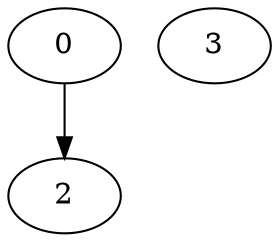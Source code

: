 digraph G {
	0;
	2;
	3;

	0 -> 2 [village=Dortmund; name=Schubert_Avenue; heightLimit=3; weight=10; primaryType=mainStreet; secondaryType=none;];

}